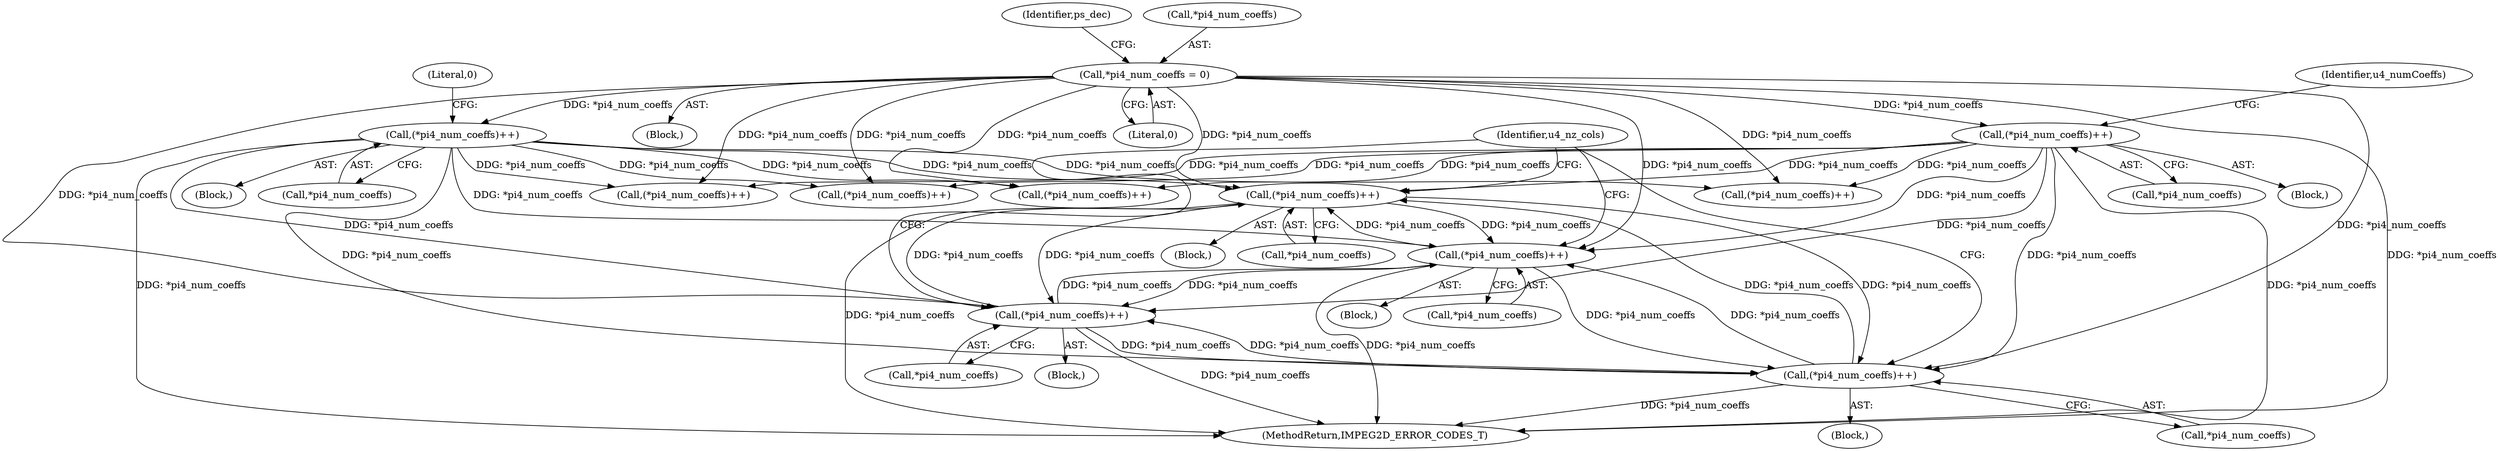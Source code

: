 digraph "0_Android_227c1f829127405e21dab1664393050c652ef71e@pointer" {
"1000598" [label="(Call,(*pi4_num_coeffs)++)"];
"1000187" [label="(Call,*pi4_num_coeffs = 0)"];
"1000488" [label="(Call,(*pi4_num_coeffs)++)"];
"1000598" [label="(Call,(*pi4_num_coeffs)++)"];
"1000372" [label="(Call,(*pi4_num_coeffs)++)"];
"1000657" [label="(Call,(*pi4_num_coeffs)++)"];
"1000319" [label="(Call,(*pi4_num_coeffs)++)"];
"1000727" [label="(Call,(*pi4_num_coeffs)++)"];
"1000372" [label="(Call,(*pi4_num_coeffs)++)"];
"1000731" [label="(Identifier,u4_nz_cols)"];
"1000193" [label="(Identifier,ps_dec)"];
"1000599" [label="(Call,*pi4_num_coeffs)"];
"1000213" [label="(Block,)"];
"1000324" [label="(Literal,0)"];
"1000606" [label="(Block,)"];
"1000165" [label="(Block,)"];
"1000925" [label="(Call,(*pi4_num_coeffs)++)"];
"1000373" [label="(Call,*pi4_num_coeffs)"];
"1000728" [label="(Call,*pi4_num_coeffs)"];
"1000984" [label="(Call,(*pi4_num_coeffs)++)"];
"1000657" [label="(Call,(*pi4_num_coeffs)++)"];
"1000828" [label="(Call,(*pi4_num_coeffs)++)"];
"1000727" [label="(Call,(*pi4_num_coeffs)++)"];
"1001054" [label="(Call,(*pi4_num_coeffs)++)"];
"1000190" [label="(Literal,0)"];
"1000343" [label="(Block,)"];
"1001092" [label="(MethodReturn,IMPEG2D_ERROR_CODES_T)"];
"1000658" [label="(Call,*pi4_num_coeffs)"];
"1000188" [label="(Call,*pi4_num_coeffs)"];
"1000457" [label="(Block,)"];
"1000661" [label="(Block,)"];
"1000187" [label="(Call,*pi4_num_coeffs = 0)"];
"1000598" [label="(Call,(*pi4_num_coeffs)++)"];
"1000319" [label="(Call,(*pi4_num_coeffs)++)"];
"1000376" [label="(Identifier,u4_numCoeffs)"];
"1000320" [label="(Call,*pi4_num_coeffs)"];
"1000514" [label="(Block,)"];
"1000489" [label="(Call,*pi4_num_coeffs)"];
"1000488" [label="(Call,(*pi4_num_coeffs)++)"];
"1000598" -> "1000514"  [label="AST: "];
"1000598" -> "1000599"  [label="CFG: "];
"1000599" -> "1000598"  [label="AST: "];
"1000731" -> "1000598"  [label="CFG: "];
"1000598" -> "1001092"  [label="DDG: *pi4_num_coeffs"];
"1000598" -> "1000488"  [label="DDG: *pi4_num_coeffs"];
"1000187" -> "1000598"  [label="DDG: *pi4_num_coeffs"];
"1000488" -> "1000598"  [label="DDG: *pi4_num_coeffs"];
"1000372" -> "1000598"  [label="DDG: *pi4_num_coeffs"];
"1000657" -> "1000598"  [label="DDG: *pi4_num_coeffs"];
"1000319" -> "1000598"  [label="DDG: *pi4_num_coeffs"];
"1000727" -> "1000598"  [label="DDG: *pi4_num_coeffs"];
"1000598" -> "1000657"  [label="DDG: *pi4_num_coeffs"];
"1000598" -> "1000727"  [label="DDG: *pi4_num_coeffs"];
"1000187" -> "1000165"  [label="AST: "];
"1000187" -> "1000190"  [label="CFG: "];
"1000188" -> "1000187"  [label="AST: "];
"1000190" -> "1000187"  [label="AST: "];
"1000193" -> "1000187"  [label="CFG: "];
"1000187" -> "1001092"  [label="DDG: *pi4_num_coeffs"];
"1000187" -> "1000319"  [label="DDG: *pi4_num_coeffs"];
"1000187" -> "1000372"  [label="DDG: *pi4_num_coeffs"];
"1000187" -> "1000488"  [label="DDG: *pi4_num_coeffs"];
"1000187" -> "1000657"  [label="DDG: *pi4_num_coeffs"];
"1000187" -> "1000727"  [label="DDG: *pi4_num_coeffs"];
"1000187" -> "1000828"  [label="DDG: *pi4_num_coeffs"];
"1000187" -> "1000925"  [label="DDG: *pi4_num_coeffs"];
"1000187" -> "1000984"  [label="DDG: *pi4_num_coeffs"];
"1000187" -> "1001054"  [label="DDG: *pi4_num_coeffs"];
"1000488" -> "1000457"  [label="AST: "];
"1000488" -> "1000489"  [label="CFG: "];
"1000489" -> "1000488"  [label="AST: "];
"1000731" -> "1000488"  [label="CFG: "];
"1000488" -> "1001092"  [label="DDG: *pi4_num_coeffs"];
"1000372" -> "1000488"  [label="DDG: *pi4_num_coeffs"];
"1000657" -> "1000488"  [label="DDG: *pi4_num_coeffs"];
"1000319" -> "1000488"  [label="DDG: *pi4_num_coeffs"];
"1000727" -> "1000488"  [label="DDG: *pi4_num_coeffs"];
"1000488" -> "1000657"  [label="DDG: *pi4_num_coeffs"];
"1000488" -> "1000727"  [label="DDG: *pi4_num_coeffs"];
"1000372" -> "1000343"  [label="AST: "];
"1000372" -> "1000373"  [label="CFG: "];
"1000373" -> "1000372"  [label="AST: "];
"1000376" -> "1000372"  [label="CFG: "];
"1000372" -> "1001092"  [label="DDG: *pi4_num_coeffs"];
"1000372" -> "1000657"  [label="DDG: *pi4_num_coeffs"];
"1000372" -> "1000727"  [label="DDG: *pi4_num_coeffs"];
"1000372" -> "1000828"  [label="DDG: *pi4_num_coeffs"];
"1000372" -> "1000925"  [label="DDG: *pi4_num_coeffs"];
"1000372" -> "1000984"  [label="DDG: *pi4_num_coeffs"];
"1000372" -> "1001054"  [label="DDG: *pi4_num_coeffs"];
"1000657" -> "1000606"  [label="AST: "];
"1000657" -> "1000658"  [label="CFG: "];
"1000658" -> "1000657"  [label="AST: "];
"1000731" -> "1000657"  [label="CFG: "];
"1000657" -> "1001092"  [label="DDG: *pi4_num_coeffs"];
"1000319" -> "1000657"  [label="DDG: *pi4_num_coeffs"];
"1000727" -> "1000657"  [label="DDG: *pi4_num_coeffs"];
"1000657" -> "1000727"  [label="DDG: *pi4_num_coeffs"];
"1000319" -> "1000213"  [label="AST: "];
"1000319" -> "1000320"  [label="CFG: "];
"1000320" -> "1000319"  [label="AST: "];
"1000324" -> "1000319"  [label="CFG: "];
"1000319" -> "1001092"  [label="DDG: *pi4_num_coeffs"];
"1000319" -> "1000727"  [label="DDG: *pi4_num_coeffs"];
"1000319" -> "1000828"  [label="DDG: *pi4_num_coeffs"];
"1000319" -> "1000925"  [label="DDG: *pi4_num_coeffs"];
"1000319" -> "1000984"  [label="DDG: *pi4_num_coeffs"];
"1000319" -> "1001054"  [label="DDG: *pi4_num_coeffs"];
"1000727" -> "1000661"  [label="AST: "];
"1000727" -> "1000728"  [label="CFG: "];
"1000728" -> "1000727"  [label="AST: "];
"1000731" -> "1000727"  [label="CFG: "];
"1000727" -> "1001092"  [label="DDG: *pi4_num_coeffs"];
}
